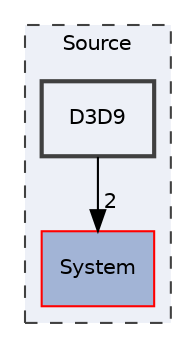 digraph "C:/Users/shiih/Desktop/kiyosumi/DX11Template/Source/D3D9"
{
 // LATEX_PDF_SIZE
  edge [fontname="Helvetica",fontsize="10",labelfontname="Helvetica",labelfontsize="10"];
  node [fontname="Helvetica",fontsize="10",shape=record];
  compound=true
  subgraph clusterdir_74389ed8173ad57b461b9d623a1f3867 {
    graph [ bgcolor="#edf0f7", pencolor="grey25", style="filled,dashed,", label="Source", fontname="Helvetica", fontsize="10", URL="dir_74389ed8173ad57b461b9d623a1f3867.html"]
  dir_86602465ad759445696399282595f21f [shape=box, label="System", style="filled,", fillcolor="#a2b4d6", color="red", URL="dir_86602465ad759445696399282595f21f.html"];
  dir_64b7932af7e910a5dab36cb52f15c61f [shape=box, label="D3D9", style="filled,bold,", fillcolor="#edf0f7", color="grey25", URL="dir_64b7932af7e910a5dab36cb52f15c61f.html"];
  }
  dir_64b7932af7e910a5dab36cb52f15c61f->dir_86602465ad759445696399282595f21f [headlabel="2", labeldistance=1.5 headhref="dir_000004_000025.html"];
}
